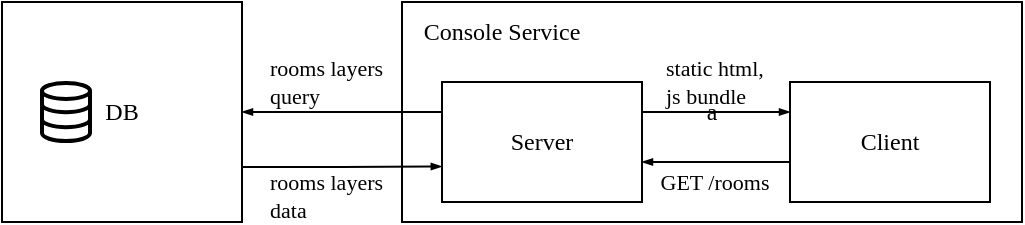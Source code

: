 <mxfile version="24.6.4" type="device">
  <diagram name="Pagina-1" id="OCyLCaik0y2_XkNegyPp">
    <mxGraphModel dx="609" dy="476" grid="1" gridSize="10" guides="1" tooltips="1" connect="1" arrows="1" fold="1" page="1" pageScale="1" pageWidth="827" pageHeight="1169" math="0" shadow="0">
      <root>
        <mxCell id="0" />
        <mxCell id="1" parent="0" />
        <mxCell id="n9r5_rgxd68aVh3vsnC_-1" value="a" style="rounded=0;whiteSpace=wrap;html=1;fontFamily=Lucida Console;" vertex="1" parent="1">
          <mxGeometry x="220" y="330" width="310" height="110" as="geometry" />
        </mxCell>
        <mxCell id="n9r5_rgxd68aVh3vsnC_-8" style="edgeStyle=orthogonalEdgeStyle;rounded=0;orthogonalLoop=1;jettySize=auto;html=1;exitX=0;exitY=0.25;exitDx=0;exitDy=0;endArrow=blockThin;endFill=1;endSize=3;startSize=3;fontFamily=Lucida Console;" edge="1" parent="1" source="n9r5_rgxd68aVh3vsnC_-2" target="n9r5_rgxd68aVh3vsnC_-5">
          <mxGeometry relative="1" as="geometry" />
        </mxCell>
        <mxCell id="n9r5_rgxd68aVh3vsnC_-14" value="rooms layers&lt;div&gt;query&amp;nbsp;&lt;br&gt;&lt;/div&gt;" style="edgeLabel;html=1;align=left;verticalAlign=middle;resizable=0;points=[];labelBackgroundColor=none;fontFamily=Lucida Console;" vertex="1" connectable="0" parent="n9r5_rgxd68aVh3vsnC_-8">
          <mxGeometry x="0.318" relative="1" as="geometry">
            <mxPoint x="-22" y="-15" as="offset" />
          </mxGeometry>
        </mxCell>
        <mxCell id="n9r5_rgxd68aVh3vsnC_-10" style="edgeStyle=orthogonalEdgeStyle;rounded=0;orthogonalLoop=1;jettySize=auto;html=1;exitX=1;exitY=0.25;exitDx=0;exitDy=0;entryX=0;entryY=0.25;entryDx=0;entryDy=0;endArrow=blockThin;endFill=1;endSize=3;startSize=3;fontFamily=Lucida Console;" edge="1" parent="1" source="n9r5_rgxd68aVh3vsnC_-2" target="n9r5_rgxd68aVh3vsnC_-3">
          <mxGeometry relative="1" as="geometry" />
        </mxCell>
        <mxCell id="n9r5_rgxd68aVh3vsnC_-11" value="static html,&amp;nbsp;&lt;div&gt;js bundle&lt;/div&gt;" style="edgeLabel;html=1;align=left;verticalAlign=middle;resizable=0;points=[];labelBackgroundColor=none;fontFamily=Lucida Console;" vertex="1" connectable="0" parent="n9r5_rgxd68aVh3vsnC_-10">
          <mxGeometry x="0.167" relative="1" as="geometry">
            <mxPoint x="-33" y="-15" as="offset" />
          </mxGeometry>
        </mxCell>
        <mxCell id="n9r5_rgxd68aVh3vsnC_-2" value="Server" style="rounded=0;whiteSpace=wrap;html=1;fontFamily=Lucida Console;" vertex="1" parent="1">
          <mxGeometry x="240" y="370" width="100" height="60" as="geometry" />
        </mxCell>
        <mxCell id="n9r5_rgxd68aVh3vsnC_-12" style="edgeStyle=orthogonalEdgeStyle;rounded=0;orthogonalLoop=1;jettySize=auto;html=1;exitX=-0.002;exitY=0.667;exitDx=0;exitDy=0;exitPerimeter=0;endArrow=blockThin;endFill=1;endSize=3;startSize=3;fontFamily=Lucida Console;" edge="1" parent="1" source="n9r5_rgxd68aVh3vsnC_-3">
          <mxGeometry relative="1" as="geometry">
            <mxPoint x="340" y="410" as="targetPoint" />
            <Array as="points" />
          </mxGeometry>
        </mxCell>
        <mxCell id="n9r5_rgxd68aVh3vsnC_-13" value="GET /rooms" style="edgeLabel;html=1;align=center;verticalAlign=middle;resizable=0;points=[];labelBackgroundColor=none;fontFamily=Lucida Console;" vertex="1" connectable="0" parent="n9r5_rgxd68aVh3vsnC_-12">
          <mxGeometry x="-0.205" relative="1" as="geometry">
            <mxPoint x="-9" y="10" as="offset" />
          </mxGeometry>
        </mxCell>
        <mxCell id="n9r5_rgxd68aVh3vsnC_-3" value="Client" style="rounded=0;whiteSpace=wrap;html=1;fontFamily=Lucida Console;" vertex="1" parent="1">
          <mxGeometry x="414" y="370" width="100" height="60" as="geometry" />
        </mxCell>
        <mxCell id="n9r5_rgxd68aVh3vsnC_-5" value="DB" style="rounded=0;whiteSpace=wrap;html=1;fontFamily=Lucida Console;" vertex="1" parent="1">
          <mxGeometry x="20" y="330" width="120" height="110" as="geometry" />
        </mxCell>
        <mxCell id="n9r5_rgxd68aVh3vsnC_-4" value="" style="html=1;verticalLabelPosition=bottom;align=center;labelBackgroundColor=#ffffff;verticalAlign=top;strokeWidth=2;strokeColor=#000000;shadow=0;dashed=0;shape=mxgraph.ios7.icons.data;fontFamily=Lucida Console;" vertex="1" parent="1">
          <mxGeometry x="40" y="370.45" width="24" height="29.1" as="geometry" />
        </mxCell>
        <mxCell id="n9r5_rgxd68aVh3vsnC_-7" value="Console Service" style="text;html=1;align=center;verticalAlign=middle;whiteSpace=wrap;rounded=0;fontFamily=Lucida Console;" vertex="1" parent="1">
          <mxGeometry x="210" y="330" width="120" height="30" as="geometry" />
        </mxCell>
        <mxCell id="n9r5_rgxd68aVh3vsnC_-9" style="edgeStyle=orthogonalEdgeStyle;rounded=0;orthogonalLoop=1;jettySize=auto;html=1;exitX=1;exitY=0.75;exitDx=0;exitDy=0;entryX=-0.001;entryY=0.704;entryDx=0;entryDy=0;entryPerimeter=0;endArrow=blockThin;endFill=1;endSize=3;startSize=3;fontFamily=Lucida Console;" edge="1" parent="1" source="n9r5_rgxd68aVh3vsnC_-5" target="n9r5_rgxd68aVh3vsnC_-2">
          <mxGeometry relative="1" as="geometry" />
        </mxCell>
        <mxCell id="n9r5_rgxd68aVh3vsnC_-15" value="&lt;div&gt;rooms layers&amp;nbsp;&lt;/div&gt;&lt;div&gt;data&lt;/div&gt;" style="edgeLabel;html=1;align=left;verticalAlign=middle;resizable=0;points=[];labelBackgroundColor=none;fontFamily=Lucida Console;" vertex="1" connectable="0" parent="1">
          <mxGeometry x="152" y="427" as="geometry" />
        </mxCell>
      </root>
    </mxGraphModel>
  </diagram>
</mxfile>
